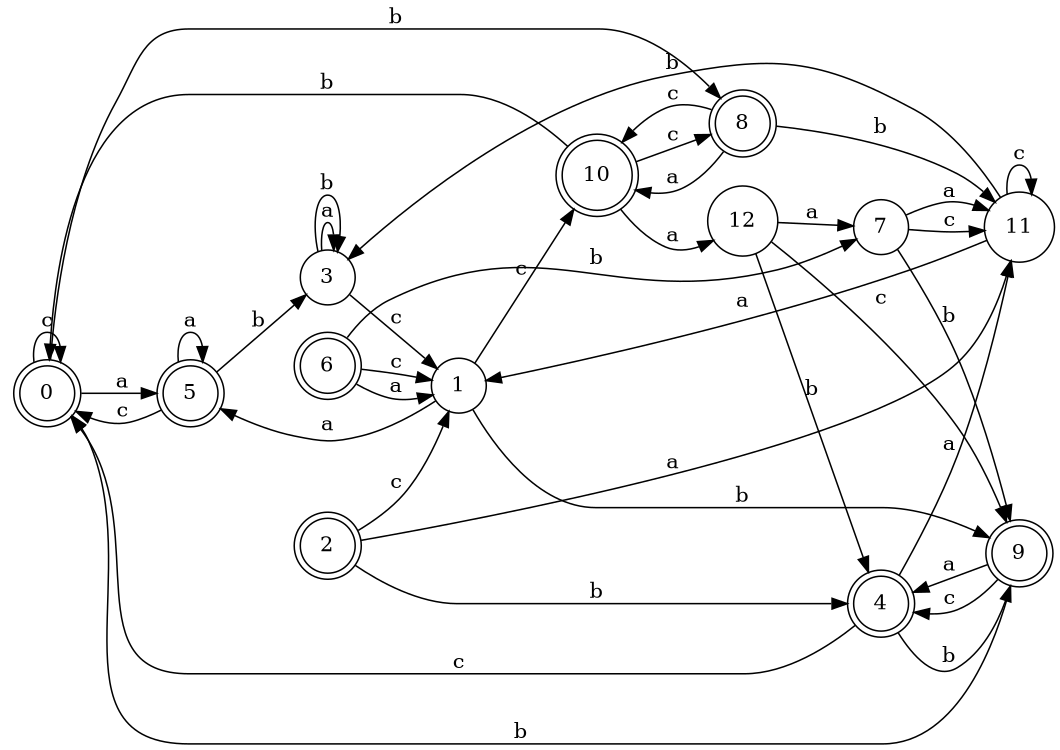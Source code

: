 digraph n11_4 {
__start0 [label="" shape="none"];

rankdir=LR;
size="8,5";

s0 [style="rounded,filled", color="black", fillcolor="white" shape="doublecircle", label="0"];
s1 [style="filled", color="black", fillcolor="white" shape="circle", label="1"];
s2 [style="rounded,filled", color="black", fillcolor="white" shape="doublecircle", label="2"];
s3 [style="filled", color="black", fillcolor="white" shape="circle", label="3"];
s4 [style="rounded,filled", color="black", fillcolor="white" shape="doublecircle", label="4"];
s5 [style="rounded,filled", color="black", fillcolor="white" shape="doublecircle", label="5"];
s6 [style="rounded,filled", color="black", fillcolor="white" shape="doublecircle", label="6"];
s7 [style="filled", color="black", fillcolor="white" shape="circle", label="7"];
s8 [style="rounded,filled", color="black", fillcolor="white" shape="doublecircle", label="8"];
s9 [style="rounded,filled", color="black", fillcolor="white" shape="doublecircle", label="9"];
s10 [style="rounded,filled", color="black", fillcolor="white" shape="doublecircle", label="10"];
s11 [style="filled", color="black", fillcolor="white" shape="circle", label="11"];
s12 [style="filled", color="black", fillcolor="white" shape="circle", label="12"];
s0 -> s5 [label="a"];
s0 -> s8 [label="b"];
s0 -> s0 [label="c"];
s1 -> s5 [label="a"];
s1 -> s9 [label="b"];
s1 -> s10 [label="c"];
s2 -> s11 [label="a"];
s2 -> s4 [label="b"];
s2 -> s1 [label="c"];
s3 -> s3 [label="a"];
s3 -> s3 [label="b"];
s3 -> s1 [label="c"];
s4 -> s11 [label="a"];
s4 -> s9 [label="b"];
s4 -> s0 [label="c"];
s5 -> s5 [label="a"];
s5 -> s3 [label="b"];
s5 -> s0 [label="c"];
s6 -> s1 [label="a"];
s6 -> s7 [label="b"];
s6 -> s1 [label="c"];
s7 -> s11 [label="a"];
s7 -> s9 [label="b"];
s7 -> s11 [label="c"];
s8 -> s10 [label="a"];
s8 -> s11 [label="b"];
s8 -> s10 [label="c"];
s9 -> s4 [label="a"];
s9 -> s0 [label="b"];
s9 -> s4 [label="c"];
s10 -> s12 [label="a"];
s10 -> s0 [label="b"];
s10 -> s8 [label="c"];
s11 -> s1 [label="a"];
s11 -> s3 [label="b"];
s11 -> s11 [label="c"];
s12 -> s7 [label="a"];
s12 -> s4 [label="b"];
s12 -> s9 [label="c"];

}